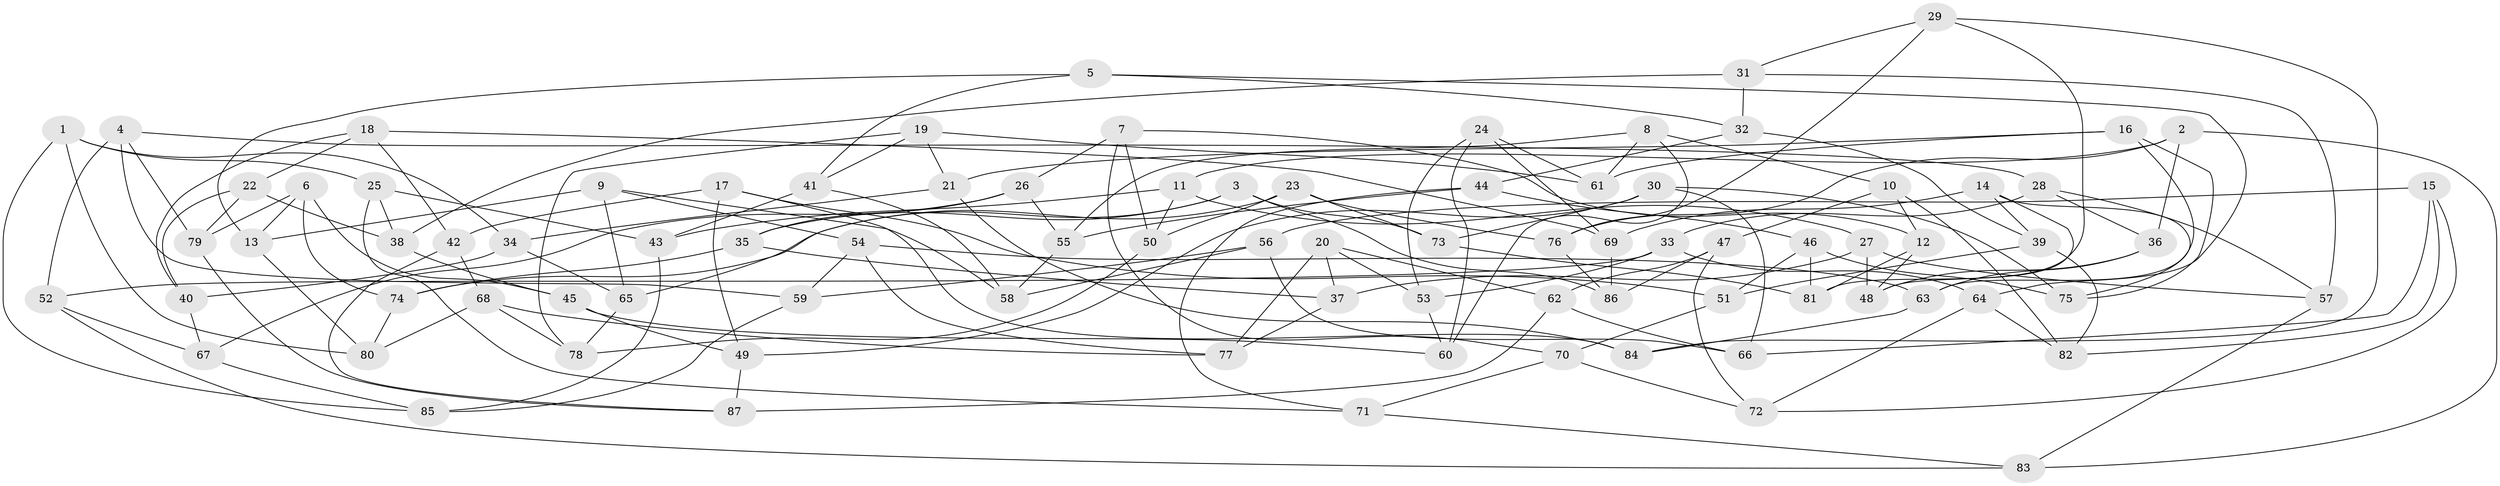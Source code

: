 // Generated by graph-tools (version 1.1) at 2025/27/03/09/25 03:27:02]
// undirected, 87 vertices, 174 edges
graph export_dot {
graph [start="1"]
  node [color=gray90,style=filled];
  1;
  2;
  3;
  4;
  5;
  6;
  7;
  8;
  9;
  10;
  11;
  12;
  13;
  14;
  15;
  16;
  17;
  18;
  19;
  20;
  21;
  22;
  23;
  24;
  25;
  26;
  27;
  28;
  29;
  30;
  31;
  32;
  33;
  34;
  35;
  36;
  37;
  38;
  39;
  40;
  41;
  42;
  43;
  44;
  45;
  46;
  47;
  48;
  49;
  50;
  51;
  52;
  53;
  54;
  55;
  56;
  57;
  58;
  59;
  60;
  61;
  62;
  63;
  64;
  65;
  66;
  67;
  68;
  69;
  70;
  71;
  72;
  73;
  74;
  75;
  76;
  77;
  78;
  79;
  80;
  81;
  82;
  83;
  84;
  85;
  86;
  87;
  1 -- 34;
  1 -- 85;
  1 -- 80;
  1 -- 25;
  2 -- 83;
  2 -- 11;
  2 -- 36;
  2 -- 76;
  3 -- 35;
  3 -- 73;
  3 -- 86;
  3 -- 65;
  4 -- 59;
  4 -- 79;
  4 -- 52;
  4 -- 28;
  5 -- 13;
  5 -- 64;
  5 -- 41;
  5 -- 32;
  6 -- 13;
  6 -- 79;
  6 -- 74;
  6 -- 45;
  7 -- 12;
  7 -- 26;
  7 -- 70;
  7 -- 50;
  8 -- 55;
  8 -- 10;
  8 -- 60;
  8 -- 61;
  9 -- 58;
  9 -- 65;
  9 -- 13;
  9 -- 54;
  10 -- 47;
  10 -- 12;
  10 -- 82;
  11 -- 50;
  11 -- 27;
  11 -- 43;
  12 -- 81;
  12 -- 48;
  13 -- 80;
  14 -- 75;
  14 -- 39;
  14 -- 48;
  14 -- 69;
  15 -- 56;
  15 -- 82;
  15 -- 66;
  15 -- 72;
  16 -- 75;
  16 -- 21;
  16 -- 61;
  16 -- 63;
  17 -- 49;
  17 -- 84;
  17 -- 51;
  17 -- 42;
  18 -- 22;
  18 -- 42;
  18 -- 40;
  18 -- 69;
  19 -- 21;
  19 -- 78;
  19 -- 61;
  19 -- 41;
  20 -- 53;
  20 -- 62;
  20 -- 77;
  20 -- 37;
  21 -- 84;
  21 -- 34;
  22 -- 40;
  22 -- 38;
  22 -- 79;
  23 -- 74;
  23 -- 50;
  23 -- 73;
  23 -- 76;
  24 -- 61;
  24 -- 60;
  24 -- 69;
  24 -- 53;
  25 -- 43;
  25 -- 71;
  25 -- 38;
  26 -- 67;
  26 -- 35;
  26 -- 55;
  27 -- 57;
  27 -- 48;
  27 -- 37;
  28 -- 33;
  28 -- 36;
  28 -- 57;
  29 -- 31;
  29 -- 81;
  29 -- 84;
  29 -- 76;
  30 -- 75;
  30 -- 66;
  30 -- 73;
  30 -- 49;
  31 -- 38;
  31 -- 57;
  31 -- 32;
  32 -- 44;
  32 -- 39;
  33 -- 53;
  33 -- 64;
  33 -- 52;
  34 -- 40;
  34 -- 65;
  35 -- 37;
  35 -- 74;
  36 -- 63;
  36 -- 48;
  37 -- 77;
  38 -- 45;
  39 -- 51;
  39 -- 82;
  40 -- 67;
  41 -- 43;
  41 -- 58;
  42 -- 68;
  42 -- 87;
  43 -- 85;
  44 -- 71;
  44 -- 46;
  44 -- 55;
  45 -- 60;
  45 -- 49;
  46 -- 75;
  46 -- 51;
  46 -- 81;
  47 -- 86;
  47 -- 62;
  47 -- 72;
  49 -- 87;
  50 -- 78;
  51 -- 70;
  52 -- 83;
  52 -- 67;
  53 -- 60;
  54 -- 63;
  54 -- 77;
  54 -- 59;
  55 -- 58;
  56 -- 58;
  56 -- 66;
  56 -- 59;
  57 -- 83;
  59 -- 85;
  62 -- 87;
  62 -- 66;
  63 -- 84;
  64 -- 82;
  64 -- 72;
  65 -- 78;
  67 -- 85;
  68 -- 78;
  68 -- 80;
  68 -- 77;
  69 -- 86;
  70 -- 72;
  70 -- 71;
  71 -- 83;
  73 -- 81;
  74 -- 80;
  76 -- 86;
  79 -- 87;
}

